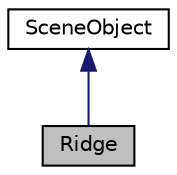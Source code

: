 digraph "Ridge"
{
 // LATEX_PDF_SIZE
  edge [fontname="Helvetica",fontsize="10",labelfontname="Helvetica",labelfontsize="10"];
  node [fontname="Helvetica",fontsize="10",shape=record];
  Node1 [label="Ridge",height=0.2,width=0.4,color="black", fillcolor="grey75", style="filled", fontcolor="black",tooltip="Plateau przedstawia gran."];
  Node2 -> Node1 [dir="back",color="midnightblue",fontsize="10",style="solid",fontname="Helvetica"];
  Node2 [label="SceneObject",height=0.2,width=0.4,color="black", fillcolor="white", style="filled",URL="$class_scene_object.html",tooltip="Klasa SceneObject definiuje ogolnie pojety objekt na scenie za pomoca zestawu danych w postaci Cuboid..."];
}

